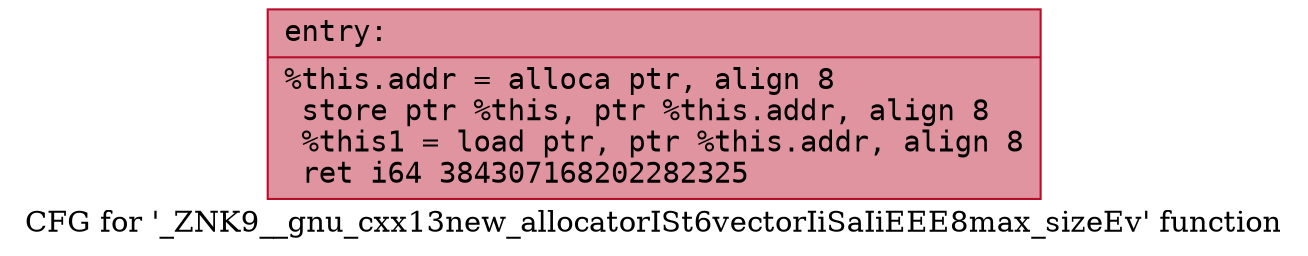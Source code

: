digraph "CFG for '_ZNK9__gnu_cxx13new_allocatorISt6vectorIiSaIiEEE8max_sizeEv' function" {
	label="CFG for '_ZNK9__gnu_cxx13new_allocatorISt6vectorIiSaIiEEE8max_sizeEv' function";

	Node0x56307d6e7440 [shape=record,color="#b70d28ff", style=filled, fillcolor="#b70d2870" fontname="Courier",label="{entry:\l|  %this.addr = alloca ptr, align 8\l  store ptr %this, ptr %this.addr, align 8\l  %this1 = load ptr, ptr %this.addr, align 8\l  ret i64 384307168202282325\l}"];
}
